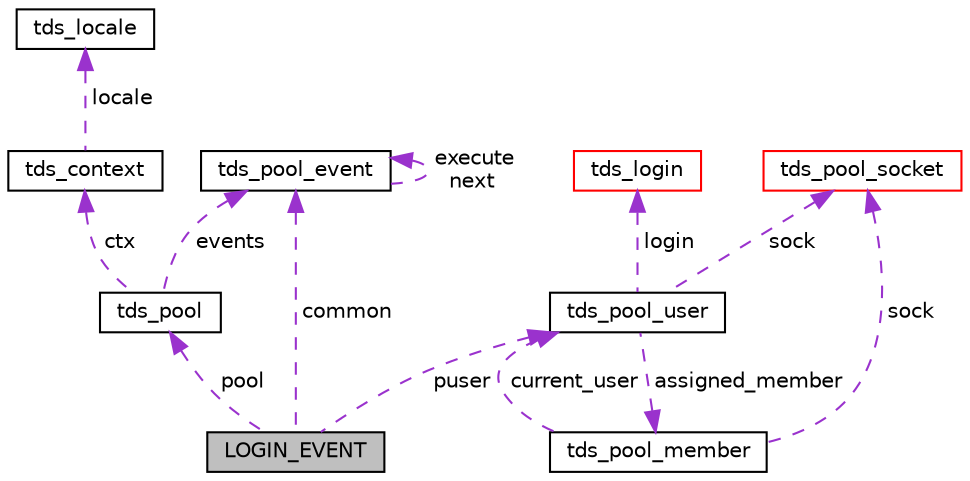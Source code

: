 digraph "LOGIN_EVENT"
{
 // LATEX_PDF_SIZE
  edge [fontname="Helvetica",fontsize="10",labelfontname="Helvetica",labelfontsize="10"];
  node [fontname="Helvetica",fontsize="10",shape=record];
  Node1 [label="LOGIN_EVENT",height=0.2,width=0.4,color="black", fillcolor="grey75", style="filled", fontcolor="black",tooltip=" "];
  Node2 -> Node1 [dir="back",color="darkorchid3",fontsize="10",style="dashed",label=" pool" ,fontname="Helvetica"];
  Node2 [label="tds_pool",height=0.2,width=0.4,color="black", fillcolor="white", style="filled",URL="$a00699.html",tooltip=" "];
  Node3 -> Node2 [dir="back",color="darkorchid3",fontsize="10",style="dashed",label=" ctx" ,fontname="Helvetica"];
  Node3 [label="tds_context",height=0.2,width=0.4,color="black", fillcolor="white", style="filled",URL="$a01215.html",tooltip=" "];
  Node4 -> Node3 [dir="back",color="darkorchid3",fontsize="10",style="dashed",label=" locale" ,fontname="Helvetica"];
  Node4 [label="tds_locale",height=0.2,width=0.4,color="black", fillcolor="white", style="filled",URL="$a01151.html",tooltip=" "];
  Node5 -> Node2 [dir="back",color="darkorchid3",fontsize="10",style="dashed",label=" events" ,fontname="Helvetica"];
  Node5 [label="tds_pool_event",height=0.2,width=0.4,color="black", fillcolor="white", style="filled",URL="$a00683.html",tooltip=" "];
  Node5 -> Node5 [dir="back",color="darkorchid3",fontsize="10",style="dashed",label=" execute\nnext" ,fontname="Helvetica"];
  Node6 -> Node1 [dir="back",color="darkorchid3",fontsize="10",style="dashed",label=" puser" ,fontname="Helvetica"];
  Node6 [label="tds_pool_user",height=0.2,width=0.4,color="black", fillcolor="white", style="filled",URL="$a00691.html",tooltip=" "];
  Node7 -> Node6 [dir="back",color="darkorchid3",fontsize="10",style="dashed",label=" assigned_member" ,fontname="Helvetica"];
  Node7 [label="tds_pool_member",height=0.2,width=0.4,color="black", fillcolor="white", style="filled",URL="$a00695.html",tooltip=" "];
  Node6 -> Node7 [dir="back",color="darkorchid3",fontsize="10",style="dashed",label=" current_user" ,fontname="Helvetica"];
  Node8 -> Node7 [dir="back",color="darkorchid3",fontsize="10",style="dashed",label=" sock" ,fontname="Helvetica"];
  Node8 [label="tds_pool_socket",height=0.2,width=0.4,color="red", fillcolor="white", style="filled",URL="$a00687.html",tooltip=" "];
  Node10 -> Node6 [dir="back",color="darkorchid3",fontsize="10",style="dashed",label=" login" ,fontname="Helvetica"];
  Node10 [label="tds_login",height=0.2,width=0.4,color="red", fillcolor="white", style="filled",URL="$a01143.html",tooltip=" "];
  Node8 -> Node6 [dir="back",color="darkorchid3",fontsize="10",style="dashed",label=" sock" ,fontname="Helvetica"];
  Node5 -> Node1 [dir="back",color="darkorchid3",fontsize="10",style="dashed",label=" common" ,fontname="Helvetica"];
}
